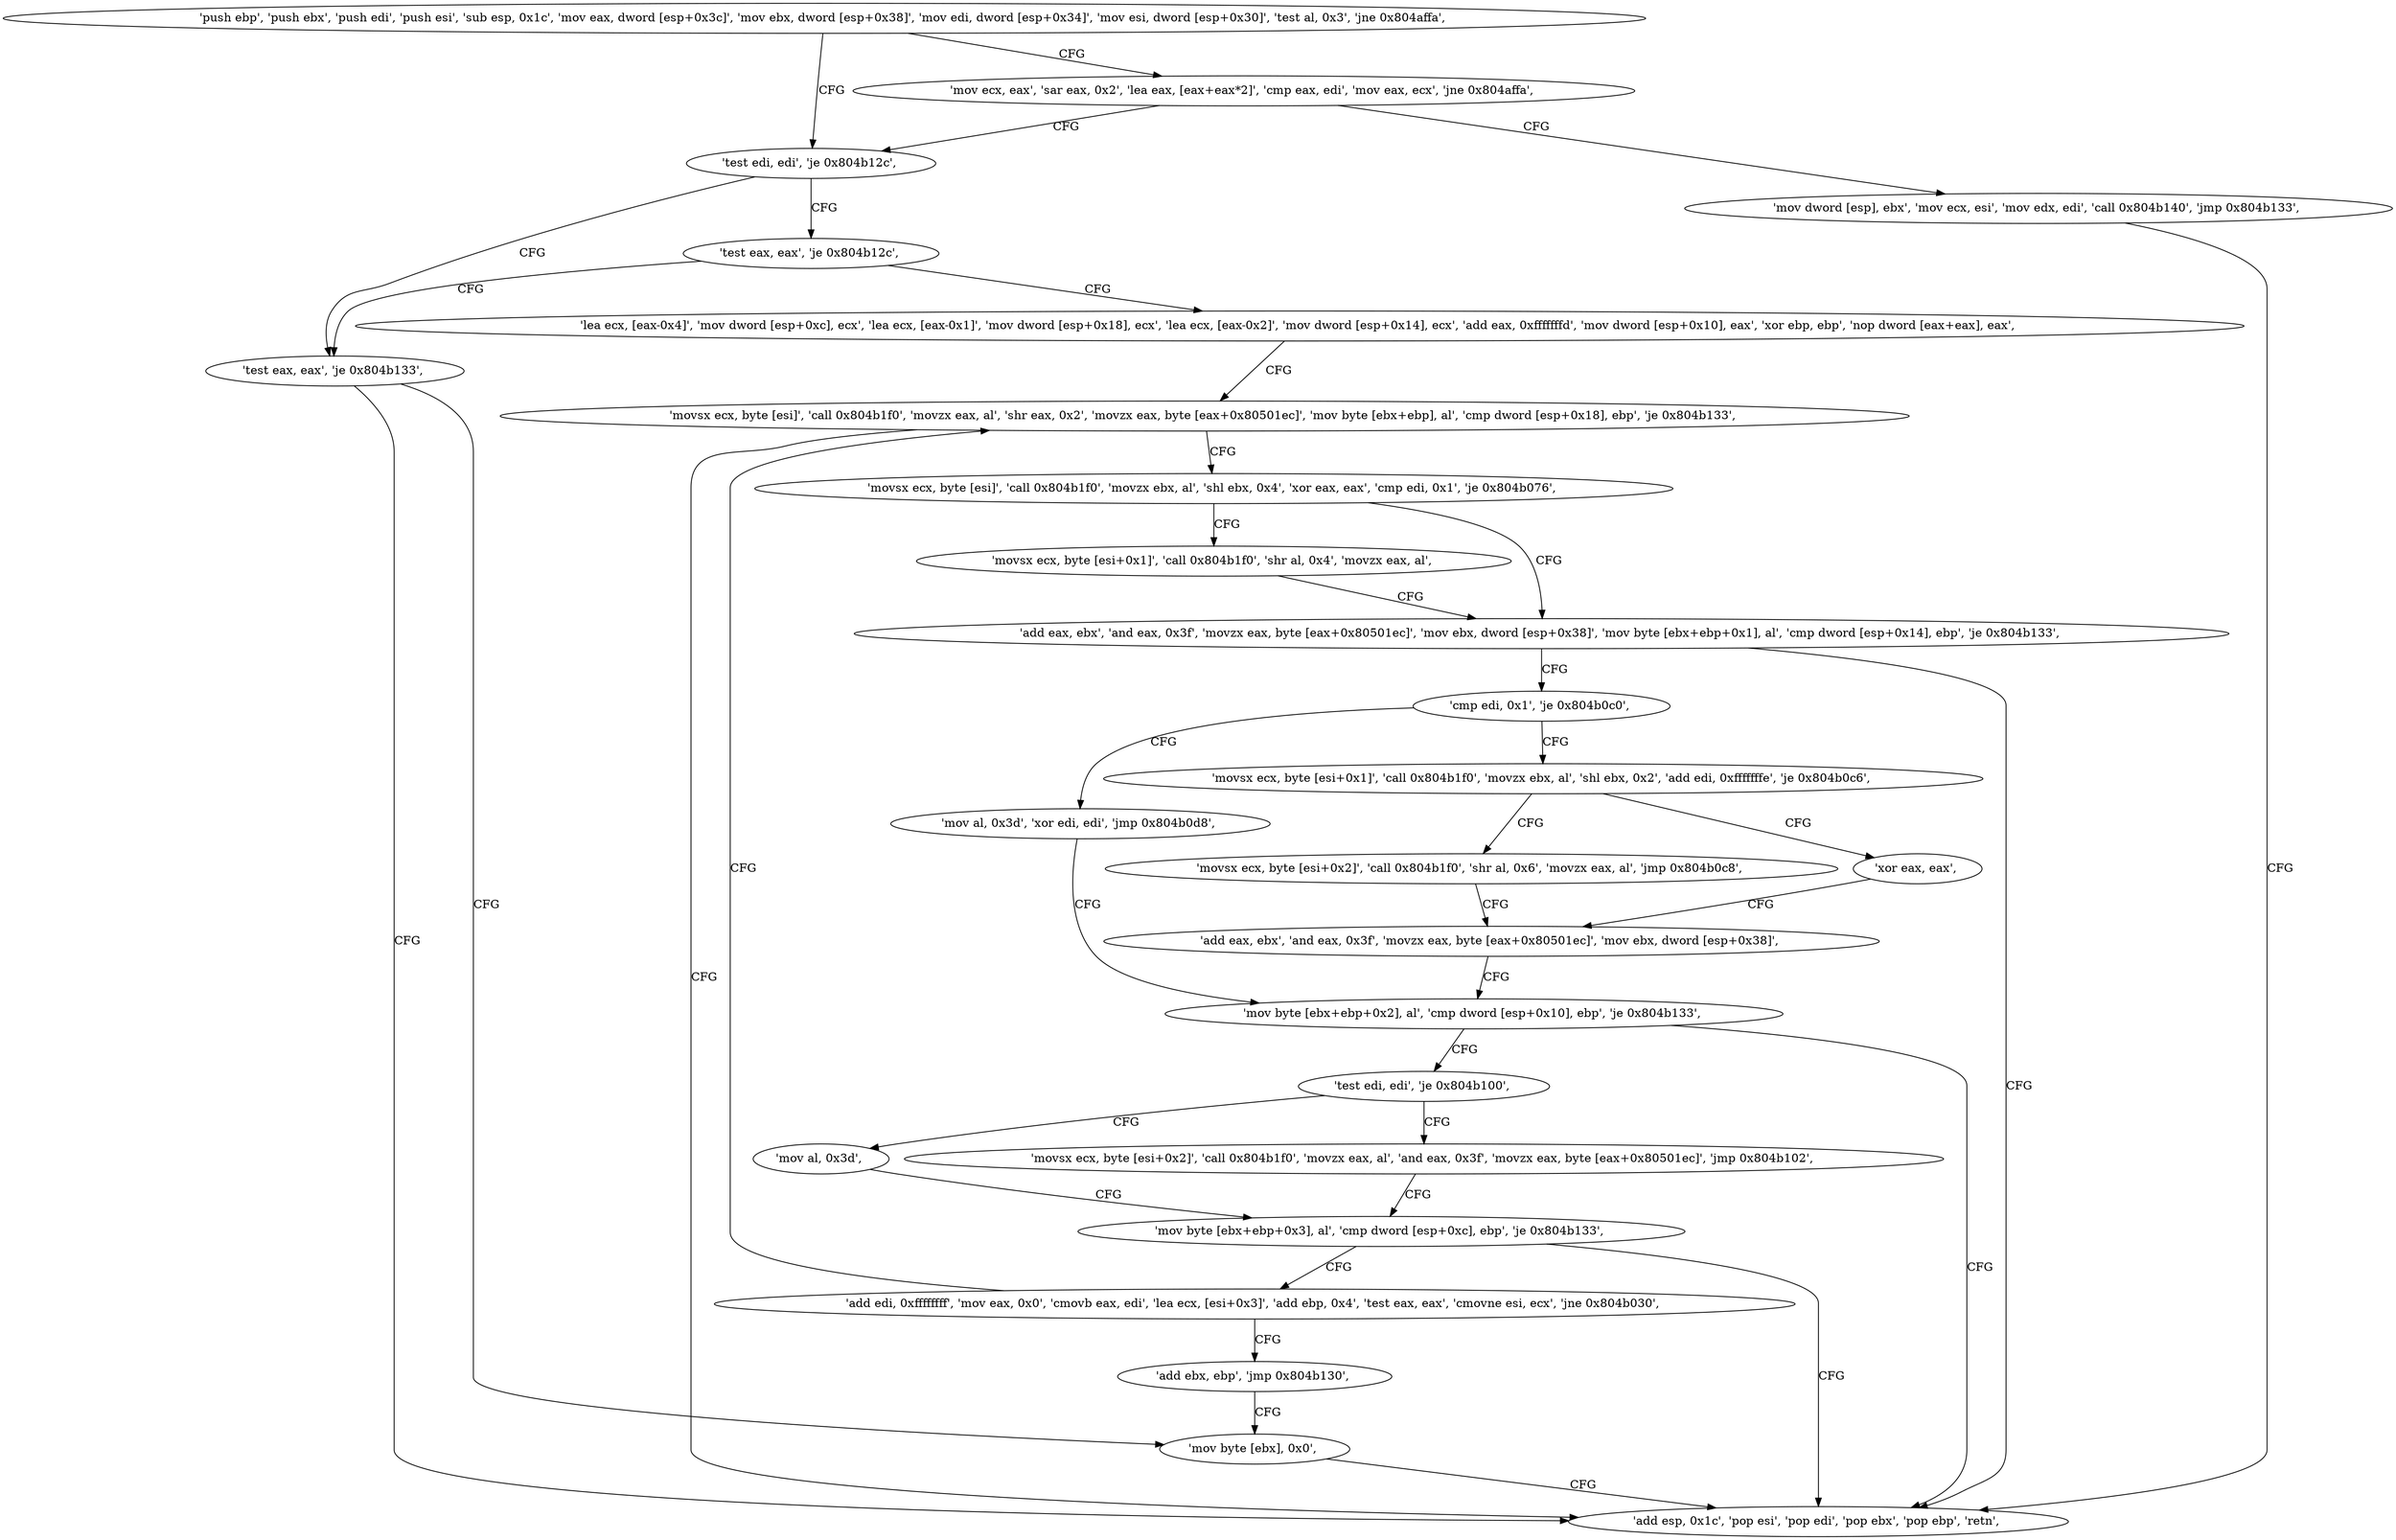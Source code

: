 digraph "func" {
"134524864" [label = "'push ebp', 'push ebx', 'push edi', 'push esi', 'sub esp, 0x1c', 'mov eax, dword [esp+0x3c]', 'mov ebx, dword [esp+0x38]', 'mov edi, dword [esp+0x34]', 'mov esi, dword [esp+0x30]', 'test al, 0x3', 'jne 0x804affa', " ]
"134524922" [label = "'test edi, edi', 'je 0x804b12c', " ]
"134524891" [label = "'mov ecx, eax', 'sar eax, 0x2', 'lea eax, [eax+eax*2]', 'cmp eax, edi', 'mov eax, ecx', 'jne 0x804affa', " ]
"134525228" [label = "'test eax, eax', 'je 0x804b133', " ]
"134524930" [label = "'test eax, eax', 'je 0x804b12c', " ]
"134524905" [label = "'mov dword [esp], ebx', 'mov ecx, esi', 'mov edx, edi', 'call 0x804b140', 'jmp 0x804b133', " ]
"134525235" [label = "'add esp, 0x1c', 'pop esi', 'pop edi', 'pop ebx', 'pop ebp', 'retn', " ]
"134525232" [label = "'mov byte [ebx], 0x0', " ]
"134524938" [label = "'lea ecx, [eax-0x4]', 'mov dword [esp+0xc], ecx', 'lea ecx, [eax-0x1]', 'mov dword [esp+0x18], ecx', 'lea ecx, [eax-0x2]', 'mov dword [esp+0x14], ecx', 'add eax, 0xfffffffd', 'mov dword [esp+0x10], eax', 'xor ebp, ebp', 'nop dword [eax+eax], eax', " ]
"134524976" [label = "'movsx ecx, byte [esi]', 'call 0x804b1f0', 'movzx eax, al', 'shr eax, 0x2', 'movzx eax, byte [eax+0x80501ec]', 'mov byte [ebx+ebp], al', 'cmp dword [esp+0x18], ebp', 'je 0x804b133', " ]
"134525010" [label = "'movsx ecx, byte [esi]', 'call 0x804b1f0', 'movzx ebx, al', 'shl ebx, 0x4', 'xor eax, eax', 'cmp edi, 0x1', 'je 0x804b076', " ]
"134525046" [label = "'add eax, ebx', 'and eax, 0x3f', 'movzx eax, byte [eax+0x80501ec]', 'mov ebx, dword [esp+0x38]', 'mov byte [ebx+ebp+0x1], al', 'cmp dword [esp+0x14], ebp', 'je 0x804b133', " ]
"134525031" [label = "'movsx ecx, byte [esi+0x1]', 'call 0x804b1f0', 'shr al, 0x4', 'movzx eax, al', " ]
"134525076" [label = "'cmp edi, 0x1', 'je 0x804b0c0', " ]
"134525120" [label = "'mov al, 0x3d', 'xor edi, edi', 'jmp 0x804b0d8', " ]
"134525081" [label = "'movsx ecx, byte [esi+0x1]', 'call 0x804b1f0', 'movzx ebx, al', 'shl ebx, 0x2', 'add edi, 0xfffffffe', 'je 0x804b0c6', " ]
"134525144" [label = "'mov byte [ebx+ebp+0x2], al', 'cmp dword [esp+0x10], ebp', 'je 0x804b133', " ]
"134525126" [label = "'xor eax, eax', " ]
"134525101" [label = "'movsx ecx, byte [esi+0x2]', 'call 0x804b1f0', 'shr al, 0x6', 'movzx eax, al', 'jmp 0x804b0c8', " ]
"134525154" [label = "'test edi, edi', 'je 0x804b100', " ]
"134525128" [label = "'add eax, ebx', 'and eax, 0x3f', 'movzx eax, byte [eax+0x80501ec]', 'mov ebx, dword [esp+0x38]', " ]
"134525184" [label = "'mov al, 0x3d', " ]
"134525158" [label = "'movsx ecx, byte [esi+0x2]', 'call 0x804b1f0', 'movzx eax, al', 'and eax, 0x3f', 'movzx eax, byte [eax+0x80501ec]', 'jmp 0x804b102', " ]
"134525186" [label = "'mov byte [ebx+ebp+0x3], al', 'cmp dword [esp+0xc], ebp', 'je 0x804b133', " ]
"134525196" [label = "'add edi, 0xffffffff', 'mov eax, 0x0', 'cmovb eax, edi', 'lea ecx, [esi+0x3]', 'add ebp, 0x4', 'test eax, eax', 'cmovne esi, ecx', 'jne 0x804b030', " ]
"134525224" [label = "'add ebx, ebp', 'jmp 0x804b130', " ]
"134524864" -> "134524922" [ label = "CFG" ]
"134524864" -> "134524891" [ label = "CFG" ]
"134524922" -> "134525228" [ label = "CFG" ]
"134524922" -> "134524930" [ label = "CFG" ]
"134524891" -> "134524922" [ label = "CFG" ]
"134524891" -> "134524905" [ label = "CFG" ]
"134525228" -> "134525235" [ label = "CFG" ]
"134525228" -> "134525232" [ label = "CFG" ]
"134524930" -> "134525228" [ label = "CFG" ]
"134524930" -> "134524938" [ label = "CFG" ]
"134524905" -> "134525235" [ label = "CFG" ]
"134525232" -> "134525235" [ label = "CFG" ]
"134524938" -> "134524976" [ label = "CFG" ]
"134524976" -> "134525235" [ label = "CFG" ]
"134524976" -> "134525010" [ label = "CFG" ]
"134525010" -> "134525046" [ label = "CFG" ]
"134525010" -> "134525031" [ label = "CFG" ]
"134525046" -> "134525235" [ label = "CFG" ]
"134525046" -> "134525076" [ label = "CFG" ]
"134525031" -> "134525046" [ label = "CFG" ]
"134525076" -> "134525120" [ label = "CFG" ]
"134525076" -> "134525081" [ label = "CFG" ]
"134525120" -> "134525144" [ label = "CFG" ]
"134525081" -> "134525126" [ label = "CFG" ]
"134525081" -> "134525101" [ label = "CFG" ]
"134525144" -> "134525235" [ label = "CFG" ]
"134525144" -> "134525154" [ label = "CFG" ]
"134525126" -> "134525128" [ label = "CFG" ]
"134525101" -> "134525128" [ label = "CFG" ]
"134525154" -> "134525184" [ label = "CFG" ]
"134525154" -> "134525158" [ label = "CFG" ]
"134525128" -> "134525144" [ label = "CFG" ]
"134525184" -> "134525186" [ label = "CFG" ]
"134525158" -> "134525186" [ label = "CFG" ]
"134525186" -> "134525235" [ label = "CFG" ]
"134525186" -> "134525196" [ label = "CFG" ]
"134525196" -> "134524976" [ label = "CFG" ]
"134525196" -> "134525224" [ label = "CFG" ]
"134525224" -> "134525232" [ label = "CFG" ]
}
